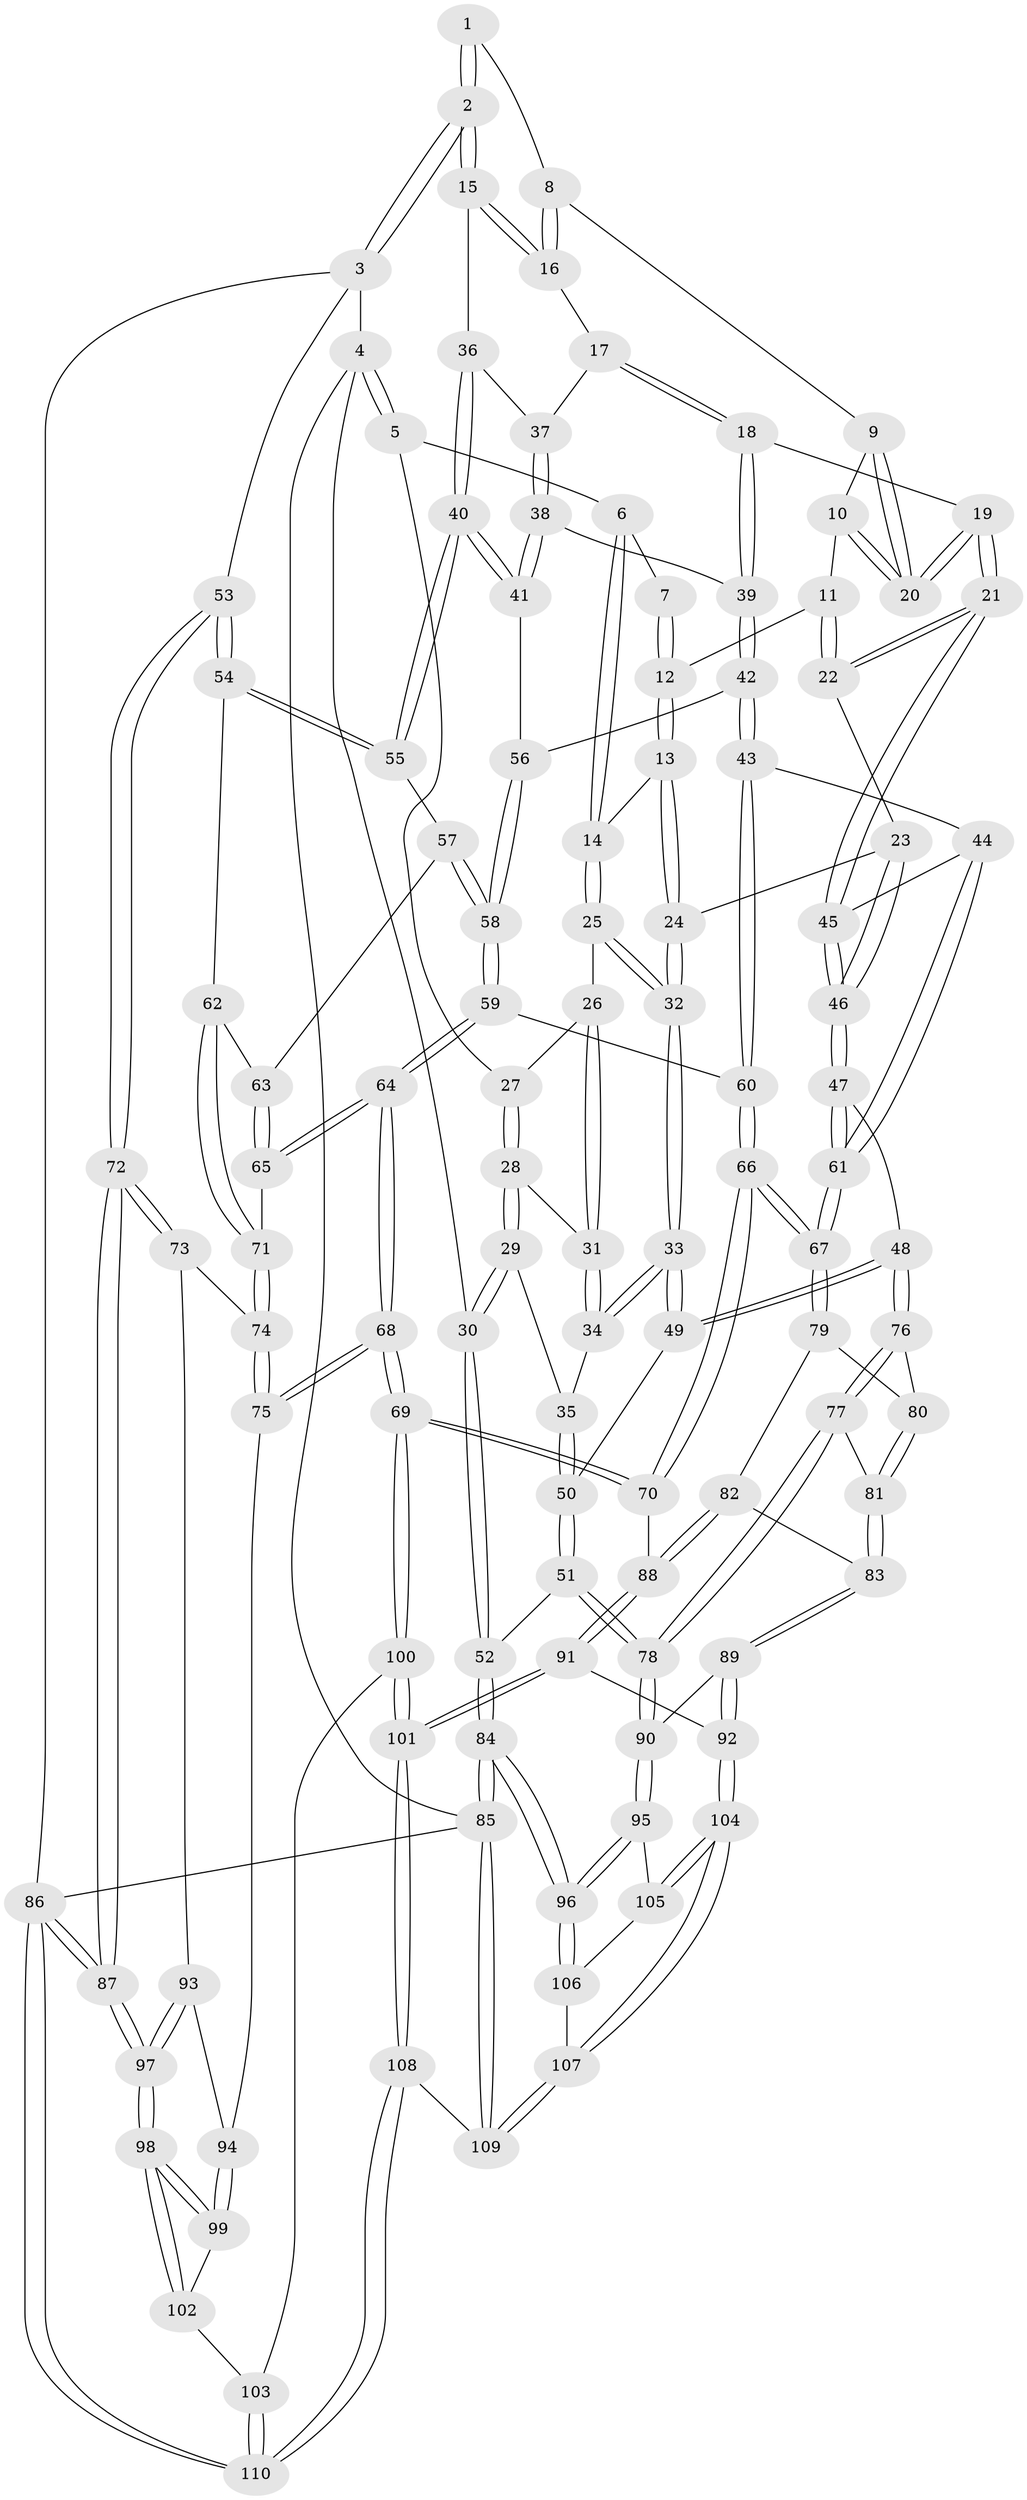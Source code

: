 // Generated by graph-tools (version 1.1) at 2025/27/03/09/25 03:27:13]
// undirected, 110 vertices, 272 edges
graph export_dot {
graph [start="1"]
  node [color=gray90,style=filled];
  1 [pos="+0.6133695463156302+0"];
  2 [pos="+1+0"];
  3 [pos="+1+0"];
  4 [pos="+0+0"];
  5 [pos="+0+0"];
  6 [pos="+0.08152968909273721+0"];
  7 [pos="+0.33515221925910205+0"];
  8 [pos="+0.5863263147179578+0"];
  9 [pos="+0.5260481365650442+0.03893153439782778"];
  10 [pos="+0.48956821989061844+0.06703507086350256"];
  11 [pos="+0.4317899648349972+0.09368998390828728"];
  12 [pos="+0.3834520084543329+0.07903857161860577"];
  13 [pos="+0.33319300934774476+0.12813504927804029"];
  14 [pos="+0.24348546333503668+0.11695456055465456"];
  15 [pos="+1+0"];
  16 [pos="+0.6454884969547645+0.1365159614856279"];
  17 [pos="+0.6422009708295826+0.15775498189084755"];
  18 [pos="+0.6044999114842527+0.21368843944418173"];
  19 [pos="+0.5861985728418412+0.21667890807645165"];
  20 [pos="+0.5664744419494737+0.17520638724238033"];
  21 [pos="+0.536876953036862+0.23588846494055907"];
  22 [pos="+0.5115112009118772+0.2257953079923235"];
  23 [pos="+0.35982581692538085+0.24999053907224533"];
  24 [pos="+0.3522598931090072+0.24575367412300803"];
  25 [pos="+0.2106338443875393+0.1476707144246551"];
  26 [pos="+0.14928691249071105+0.14807587959596735"];
  27 [pos="+0.0036007382375658117+0"];
  28 [pos="+0.07406745282472402+0.18698983415837075"];
  29 [pos="+0.03876332592861818+0.22190158794734632"];
  30 [pos="+0+0.16639986215229532"];
  31 [pos="+0.12449342075392408+0.17200837773129696"];
  32 [pos="+0.22599345531573908+0.29757366351205966"];
  33 [pos="+0.22456380673081688+0.2993813523294318"];
  34 [pos="+0.1407054582028574+0.2193868344568906"];
  35 [pos="+0.07627441845583235+0.2793226511218657"];
  36 [pos="+1+0"];
  37 [pos="+0.799271782785305+0.1764079955032546"];
  38 [pos="+0.7718287650650307+0.291096565175522"];
  39 [pos="+0.6518685710922064+0.26366481183668744"];
  40 [pos="+0.8856516921984968+0.33546208097145697"];
  41 [pos="+0.776786303889271+0.2979012048324516"];
  42 [pos="+0.6481001147660145+0.378806222559294"];
  43 [pos="+0.6360140237982905+0.4172392430620572"];
  44 [pos="+0.5181888386934008+0.37267553094504996"];
  45 [pos="+0.5082763735324359+0.3608483779096861"];
  46 [pos="+0.4018517066320564+0.38732270540663694"];
  47 [pos="+0.3551992232899792+0.45111098053694026"];
  48 [pos="+0.278699797099327+0.47644195368778586"];
  49 [pos="+0.16606980790611167+0.4192348071490334"];
  50 [pos="+0.13800109699393023+0.4241685090137686"];
  51 [pos="+0+0.5357728000995493"];
  52 [pos="+0+0.538131585073693"];
  53 [pos="+1+0.4165416105316709"];
  54 [pos="+1+0.42144172617430614"];
  55 [pos="+0.8960452915193463+0.3641427108375805"];
  56 [pos="+0.7564360867788764+0.34374070096439807"];
  57 [pos="+0.882916819834912+0.38896061417770156"];
  58 [pos="+0.7476035896255976+0.43083610012822765"];
  59 [pos="+0.7438654357697998+0.4364051447034182"];
  60 [pos="+0.6404690761357584+0.4267292372833504"];
  61 [pos="+0.5085976528461335+0.5486051665517309"];
  62 [pos="+0.9646574097620793+0.4971191206897462"];
  63 [pos="+0.8786730955234721+0.41993830926779435"];
  64 [pos="+0.7825177230558921+0.5281890479330986"];
  65 [pos="+0.8611033847579581+0.48556934654242623"];
  66 [pos="+0.5813886811529716+0.6401216416764058"];
  67 [pos="+0.5611753397763574+0.6232221338582463"];
  68 [pos="+0.7245294219651086+0.6897219212756134"];
  69 [pos="+0.7212254619599048+0.6909433209316057"];
  70 [pos="+0.5856510271518839+0.6484776525241156"];
  71 [pos="+0.9310602140003905+0.5361561952827674"];
  72 [pos="+1+0.6430715640521482"];
  73 [pos="+1+0.6420081900943981"];
  74 [pos="+0.9411762938040036+0.6084652629689523"];
  75 [pos="+0.7393488013549424+0.6913009932099399"];
  76 [pos="+0.2906472425106707+0.5436061237999364"];
  77 [pos="+0.23919694481034917+0.6242391605522887"];
  78 [pos="+0.14858198726989216+0.7254806692102727"];
  79 [pos="+0.34189429428421936+0.5984180733355208"];
  80 [pos="+0.33173427030950287+0.5945515369259904"];
  81 [pos="+0.31564227894246266+0.6941839829533595"];
  82 [pos="+0.38971019423693204+0.6855042567738182"];
  83 [pos="+0.3156451946495878+0.6948346490987859"];
  84 [pos="+0+1"];
  85 [pos="+0+1"];
  86 [pos="+1+1"];
  87 [pos="+1+0.9484583126141245"];
  88 [pos="+0.5063446736624687+0.7297296699769038"];
  89 [pos="+0.2855773529502922+0.754626860307608"];
  90 [pos="+0.15697691209962944+0.7448853275111214"];
  91 [pos="+0.44557436229272174+0.8330742181613202"];
  92 [pos="+0.3637458098227093+0.8196327245830792"];
  93 [pos="+0.9212126035298093+0.7752056652650201"];
  94 [pos="+0.8876134674063547+0.7805770301290573"];
  95 [pos="+0.1383944537982075+0.8120509155573374"];
  96 [pos="+0+1"];
  97 [pos="+1+0.9155587048396718"];
  98 [pos="+1+0.9109724880253375"];
  99 [pos="+0.8919660128602833+0.8184233103458113"];
  100 [pos="+0.7129928261282796+0.8618958417479369"];
  101 [pos="+0.5273890374895108+1"];
  102 [pos="+0.8955219526683769+0.9128196919316368"];
  103 [pos="+0.8570957873106313+0.9507828039069777"];
  104 [pos="+0.24227556788736868+0.9275046903888318"];
  105 [pos="+0.17828286564918985+0.8638923216462073"];
  106 [pos="+0.1447087243503821+0.9409947512404989"];
  107 [pos="+0.2759374855990728+1"];
  108 [pos="+0.5236620280006546+1"];
  109 [pos="+0.2828965663460727+1"];
  110 [pos="+0.8631668740893345+1"];
  1 -- 2;
  1 -- 2;
  1 -- 8;
  2 -- 3;
  2 -- 3;
  2 -- 15;
  2 -- 15;
  3 -- 4;
  3 -- 53;
  3 -- 86;
  4 -- 5;
  4 -- 5;
  4 -- 30;
  4 -- 85;
  5 -- 6;
  5 -- 27;
  6 -- 7;
  6 -- 14;
  6 -- 14;
  7 -- 12;
  7 -- 12;
  8 -- 9;
  8 -- 16;
  8 -- 16;
  9 -- 10;
  9 -- 20;
  9 -- 20;
  10 -- 11;
  10 -- 20;
  10 -- 20;
  11 -- 12;
  11 -- 22;
  11 -- 22;
  12 -- 13;
  12 -- 13;
  13 -- 14;
  13 -- 24;
  13 -- 24;
  14 -- 25;
  14 -- 25;
  15 -- 16;
  15 -- 16;
  15 -- 36;
  16 -- 17;
  17 -- 18;
  17 -- 18;
  17 -- 37;
  18 -- 19;
  18 -- 39;
  18 -- 39;
  19 -- 20;
  19 -- 20;
  19 -- 21;
  19 -- 21;
  21 -- 22;
  21 -- 22;
  21 -- 45;
  21 -- 45;
  22 -- 23;
  23 -- 24;
  23 -- 46;
  23 -- 46;
  24 -- 32;
  24 -- 32;
  25 -- 26;
  25 -- 32;
  25 -- 32;
  26 -- 27;
  26 -- 31;
  26 -- 31;
  27 -- 28;
  27 -- 28;
  28 -- 29;
  28 -- 29;
  28 -- 31;
  29 -- 30;
  29 -- 30;
  29 -- 35;
  30 -- 52;
  30 -- 52;
  31 -- 34;
  31 -- 34;
  32 -- 33;
  32 -- 33;
  33 -- 34;
  33 -- 34;
  33 -- 49;
  33 -- 49;
  34 -- 35;
  35 -- 50;
  35 -- 50;
  36 -- 37;
  36 -- 40;
  36 -- 40;
  37 -- 38;
  37 -- 38;
  38 -- 39;
  38 -- 41;
  38 -- 41;
  39 -- 42;
  39 -- 42;
  40 -- 41;
  40 -- 41;
  40 -- 55;
  40 -- 55;
  41 -- 56;
  42 -- 43;
  42 -- 43;
  42 -- 56;
  43 -- 44;
  43 -- 60;
  43 -- 60;
  44 -- 45;
  44 -- 61;
  44 -- 61;
  45 -- 46;
  45 -- 46;
  46 -- 47;
  46 -- 47;
  47 -- 48;
  47 -- 61;
  47 -- 61;
  48 -- 49;
  48 -- 49;
  48 -- 76;
  48 -- 76;
  49 -- 50;
  50 -- 51;
  50 -- 51;
  51 -- 52;
  51 -- 78;
  51 -- 78;
  52 -- 84;
  52 -- 84;
  53 -- 54;
  53 -- 54;
  53 -- 72;
  53 -- 72;
  54 -- 55;
  54 -- 55;
  54 -- 62;
  55 -- 57;
  56 -- 58;
  56 -- 58;
  57 -- 58;
  57 -- 58;
  57 -- 63;
  58 -- 59;
  58 -- 59;
  59 -- 60;
  59 -- 64;
  59 -- 64;
  60 -- 66;
  60 -- 66;
  61 -- 67;
  61 -- 67;
  62 -- 63;
  62 -- 71;
  62 -- 71;
  63 -- 65;
  63 -- 65;
  64 -- 65;
  64 -- 65;
  64 -- 68;
  64 -- 68;
  65 -- 71;
  66 -- 67;
  66 -- 67;
  66 -- 70;
  66 -- 70;
  67 -- 79;
  67 -- 79;
  68 -- 69;
  68 -- 69;
  68 -- 75;
  68 -- 75;
  69 -- 70;
  69 -- 70;
  69 -- 100;
  69 -- 100;
  70 -- 88;
  71 -- 74;
  71 -- 74;
  72 -- 73;
  72 -- 73;
  72 -- 87;
  72 -- 87;
  73 -- 74;
  73 -- 93;
  74 -- 75;
  74 -- 75;
  75 -- 94;
  76 -- 77;
  76 -- 77;
  76 -- 80;
  77 -- 78;
  77 -- 78;
  77 -- 81;
  78 -- 90;
  78 -- 90;
  79 -- 80;
  79 -- 82;
  80 -- 81;
  80 -- 81;
  81 -- 83;
  81 -- 83;
  82 -- 83;
  82 -- 88;
  82 -- 88;
  83 -- 89;
  83 -- 89;
  84 -- 85;
  84 -- 85;
  84 -- 96;
  84 -- 96;
  85 -- 109;
  85 -- 109;
  85 -- 86;
  86 -- 87;
  86 -- 87;
  86 -- 110;
  86 -- 110;
  87 -- 97;
  87 -- 97;
  88 -- 91;
  88 -- 91;
  89 -- 90;
  89 -- 92;
  89 -- 92;
  90 -- 95;
  90 -- 95;
  91 -- 92;
  91 -- 101;
  91 -- 101;
  92 -- 104;
  92 -- 104;
  93 -- 94;
  93 -- 97;
  93 -- 97;
  94 -- 99;
  94 -- 99;
  95 -- 96;
  95 -- 96;
  95 -- 105;
  96 -- 106;
  96 -- 106;
  97 -- 98;
  97 -- 98;
  98 -- 99;
  98 -- 99;
  98 -- 102;
  98 -- 102;
  99 -- 102;
  100 -- 101;
  100 -- 101;
  100 -- 103;
  101 -- 108;
  101 -- 108;
  102 -- 103;
  103 -- 110;
  103 -- 110;
  104 -- 105;
  104 -- 105;
  104 -- 107;
  104 -- 107;
  105 -- 106;
  106 -- 107;
  107 -- 109;
  107 -- 109;
  108 -- 109;
  108 -- 110;
  108 -- 110;
}

